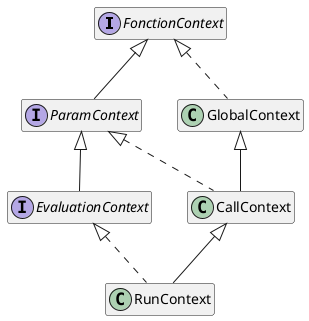 @startuml Evaluation

hide empty members

interface FonctionContext
interface ParamContext implements FonctionContext
interface EvaluationContext implements ParamContext

class GlobalContext implements FonctionContext
class CallContext extends GlobalContext implements ParamContext
class RunContext extends CallContext implements EvaluationContext

@enduml